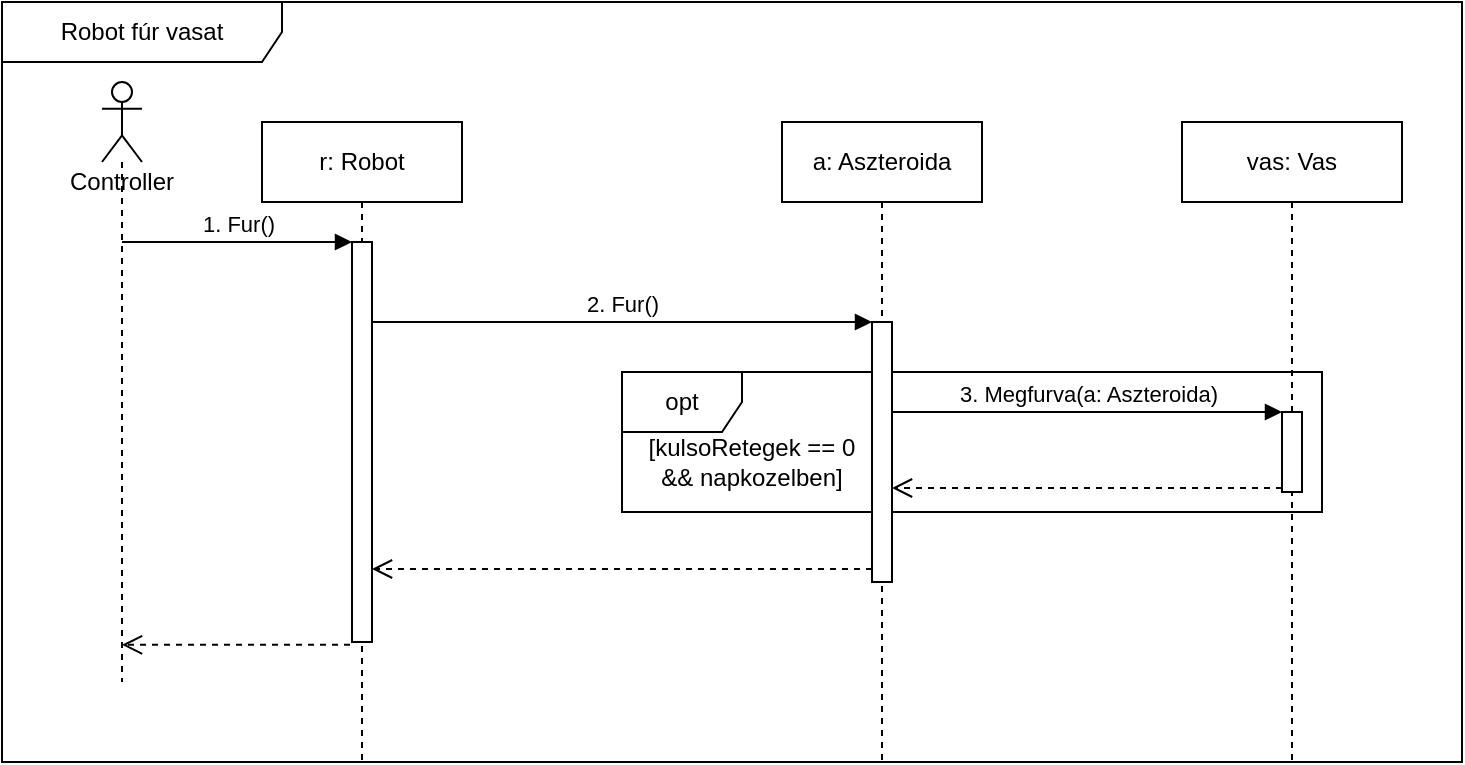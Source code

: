<mxfile version="14.4.8" type="github" pages="5">
  <diagram id="CDpCEDxQ0OrWF1zA0EX5" name="Vas">
    <mxGraphModel dx="782" dy="437" grid="1" gridSize="10" guides="1" tooltips="1" connect="1" arrows="1" fold="1" page="1" pageScale="1" pageWidth="1169" pageHeight="827" math="0" shadow="0">
      <root>
        <mxCell id="xroRfhQLQv70-I8TeShX-0" />
        <mxCell id="xroRfhQLQv70-I8TeShX-1" parent="xroRfhQLQv70-I8TeShX-0" />
        <mxCell id="YGFzv0T0JZMLWO8J6dj3-0" value="Robot fúr vasat" style="shape=umlFrame;whiteSpace=wrap;html=1;width=140;height=30;" parent="xroRfhQLQv70-I8TeShX-1" vertex="1">
          <mxGeometry x="100" y="150" width="730" height="380" as="geometry" />
        </mxCell>
        <mxCell id="YGFzv0T0JZMLWO8J6dj3-1" value="opt" style="shape=umlFrame;whiteSpace=wrap;html=1;" parent="xroRfhQLQv70-I8TeShX-1" vertex="1">
          <mxGeometry x="410" y="335" width="350" height="70" as="geometry" />
        </mxCell>
        <mxCell id="YGFzv0T0JZMLWO8J6dj3-2" value="r: Robot" style="shape=umlLifeline;perimeter=lifelinePerimeter;whiteSpace=wrap;html=1;container=1;collapsible=0;recursiveResize=0;outlineConnect=0;" parent="xroRfhQLQv70-I8TeShX-1" vertex="1">
          <mxGeometry x="230" y="210" width="100" height="320" as="geometry" />
        </mxCell>
        <mxCell id="YGFzv0T0JZMLWO8J6dj3-3" value="" style="html=1;points=[];perimeter=orthogonalPerimeter;" parent="YGFzv0T0JZMLWO8J6dj3-2" vertex="1">
          <mxGeometry x="45" y="60" width="10" height="200" as="geometry" />
        </mxCell>
        <mxCell id="YGFzv0T0JZMLWO8J6dj3-4" value="1. Fur()" style="html=1;verticalAlign=bottom;endArrow=block;entryX=0;entryY=0;" parent="YGFzv0T0JZMLWO8J6dj3-2" target="YGFzv0T0JZMLWO8J6dj3-3" edge="1">
          <mxGeometry relative="1" as="geometry">
            <mxPoint x="-70" y="60" as="sourcePoint" />
          </mxGeometry>
        </mxCell>
        <mxCell id="YGFzv0T0JZMLWO8J6dj3-5" value="a: Aszteroida" style="shape=umlLifeline;perimeter=lifelinePerimeter;whiteSpace=wrap;html=1;container=1;collapsible=0;recursiveResize=0;outlineConnect=0;" parent="xroRfhQLQv70-I8TeShX-1" vertex="1">
          <mxGeometry x="490" y="210" width="100" height="320" as="geometry" />
        </mxCell>
        <mxCell id="YGFzv0T0JZMLWO8J6dj3-6" value="" style="html=1;points=[];perimeter=orthogonalPerimeter;" parent="YGFzv0T0JZMLWO8J6dj3-5" vertex="1">
          <mxGeometry x="45" y="100" width="10" height="130" as="geometry" />
        </mxCell>
        <mxCell id="YGFzv0T0JZMLWO8J6dj3-7" value="2. Fur()" style="html=1;verticalAlign=bottom;endArrow=block;entryX=0;entryY=0;" parent="xroRfhQLQv70-I8TeShX-1" source="YGFzv0T0JZMLWO8J6dj3-3" target="YGFzv0T0JZMLWO8J6dj3-6" edge="1">
          <mxGeometry relative="1" as="geometry">
            <mxPoint x="285" y="460" as="sourcePoint" />
          </mxGeometry>
        </mxCell>
        <mxCell id="YGFzv0T0JZMLWO8J6dj3-8" value="" style="html=1;verticalAlign=bottom;endArrow=open;dashed=1;endSize=8;exitX=0;exitY=0.95;" parent="xroRfhQLQv70-I8TeShX-1" source="YGFzv0T0JZMLWO8J6dj3-6" target="YGFzv0T0JZMLWO8J6dj3-3" edge="1">
          <mxGeometry x="0.022" y="54" relative="1" as="geometry">
            <mxPoint x="280" y="556" as="targetPoint" />
            <mxPoint as="offset" />
          </mxGeometry>
        </mxCell>
        <mxCell id="YGFzv0T0JZMLWO8J6dj3-9" value="vas: Vas" style="shape=umlLifeline;perimeter=lifelinePerimeter;whiteSpace=wrap;html=1;container=1;collapsible=0;recursiveResize=0;outlineConnect=0;" parent="xroRfhQLQv70-I8TeShX-1" vertex="1">
          <mxGeometry x="690" y="210" width="110" height="320" as="geometry" />
        </mxCell>
        <mxCell id="YGFzv0T0JZMLWO8J6dj3-10" value="" style="html=1;points=[];perimeter=orthogonalPerimeter;" parent="YGFzv0T0JZMLWO8J6dj3-9" vertex="1">
          <mxGeometry x="50" y="145" width="10" height="40" as="geometry" />
        </mxCell>
        <mxCell id="YGFzv0T0JZMLWO8J6dj3-11" value="3. Megfurva(a: Aszteroida)" style="html=1;verticalAlign=bottom;endArrow=block;entryX=0;entryY=0;" parent="xroRfhQLQv70-I8TeShX-1" source="YGFzv0T0JZMLWO8J6dj3-6" target="YGFzv0T0JZMLWO8J6dj3-10" edge="1">
          <mxGeometry relative="1" as="geometry">
            <mxPoint x="539.5" y="490" as="sourcePoint" />
          </mxGeometry>
        </mxCell>
        <mxCell id="YGFzv0T0JZMLWO8J6dj3-12" value="" style="html=1;verticalAlign=bottom;endArrow=open;dashed=1;endSize=8;exitX=0;exitY=0.95;" parent="xroRfhQLQv70-I8TeShX-1" source="YGFzv0T0JZMLWO8J6dj3-10" target="YGFzv0T0JZMLWO8J6dj3-6" edge="1">
          <mxGeometry x="-0.093" y="52" relative="1" as="geometry">
            <mxPoint x="540" y="527" as="targetPoint" />
            <mxPoint as="offset" />
          </mxGeometry>
        </mxCell>
        <mxCell id="YGFzv0T0JZMLWO8J6dj3-13" value="[kulsoRetegek == 0 &amp;amp;&amp;amp; napkozelben]" style="text;html=1;strokeColor=none;fillColor=none;align=center;verticalAlign=middle;whiteSpace=wrap;rounded=0;" parent="xroRfhQLQv70-I8TeShX-1" vertex="1">
          <mxGeometry x="420" y="370" width="110" height="20" as="geometry" />
        </mxCell>
        <mxCell id="YGFzv0T0JZMLWO8J6dj3-14" value="Controller" style="shape=umlLifeline;participant=umlActor;perimeter=lifelinePerimeter;whiteSpace=wrap;html=1;container=1;collapsible=0;recursiveResize=0;verticalAlign=top;spacingTop=36;outlineConnect=0;" parent="xroRfhQLQv70-I8TeShX-1" vertex="1">
          <mxGeometry x="150" y="190" width="20" height="300" as="geometry" />
        </mxCell>
        <mxCell id="YGFzv0T0JZMLWO8J6dj3-15" value="" style="html=1;verticalAlign=bottom;endArrow=open;dashed=1;endSize=8;exitX=-0.1;exitY=1.007;exitDx=0;exitDy=0;exitPerimeter=0;" parent="xroRfhQLQv70-I8TeShX-1" source="YGFzv0T0JZMLWO8J6dj3-3" target="YGFzv0T0JZMLWO8J6dj3-14" edge="1">
          <mxGeometry x="0.236" y="77" relative="1" as="geometry">
            <mxPoint x="150" y="470" as="targetPoint" />
            <mxPoint as="offset" />
            <mxPoint x="284" y="680" as="sourcePoint" />
            <Array as="points" />
          </mxGeometry>
        </mxCell>
      </root>
    </mxGraphModel>
  </diagram>
  <diagram name="vizjeg" id="13e1069c-82ec-6db2-03f1-153e76fe0fe0">
    <mxGraphModel dx="782" dy="437" grid="1" gridSize="10" guides="1" tooltips="1" connect="1" arrows="1" fold="1" page="1" pageScale="1" pageWidth="1100" pageHeight="850" background="#ffffff" math="0" shadow="0">
      <root>
        <mxCell id="0" />
        <mxCell id="1" parent="0" />
        <mxCell id="8bqFY7UUH3lUDRtA-rW4-1" value="Robot fúr vízjeget" style="shape=umlFrame;whiteSpace=wrap;html=1;width=140;height=30;" parent="1" vertex="1">
          <mxGeometry x="90" y="170" width="640" height="380" as="geometry" />
        </mxCell>
        <mxCell id="2EFi5b2AVPdqqkM5yJUt-1" value="" style="group" parent="1" vertex="1" connectable="0">
          <mxGeometry x="290" y="355" width="380" height="160" as="geometry" />
        </mxCell>
        <mxCell id="8bqFY7UUH3lUDRtA-rW4-2" value="opt" style="shape=umlFrame;whiteSpace=wrap;html=1;" parent="2EFi5b2AVPdqqkM5yJUt-1" vertex="1">
          <mxGeometry width="380" height="160" as="geometry" />
        </mxCell>
        <mxCell id="8bqFY7UUH3lUDRtA-rW4-14" value="[kulsoRetegek == 0 &amp;amp;&amp;amp; napkozelben]" style="text;html=1;strokeColor=none;fillColor=none;align=center;verticalAlign=middle;whiteSpace=wrap;rounded=0;" parent="2EFi5b2AVPdqqkM5yJUt-1" vertex="1">
          <mxGeometry x="10" y="40" width="119.429" height="30" as="geometry" />
        </mxCell>
        <mxCell id="2EFi5b2AVPdqqkM5yJUt-6" value="" style="html=1;points=[];perimeter=orthogonalPerimeter;" parent="2EFi5b2AVPdqqkM5yJUt-1" vertex="1">
          <mxGeometry x="160" y="40" width="10" height="60" as="geometry" />
        </mxCell>
        <mxCell id="8bqFY7UUH3lUDRtA-rW4-3" value="r: Robot" style="shape=umlLifeline;perimeter=lifelinePerimeter;whiteSpace=wrap;html=1;container=1;collapsible=0;recursiveResize=0;outlineConnect=0;" parent="1" vertex="1">
          <mxGeometry x="220" y="230" width="100" height="320" as="geometry" />
        </mxCell>
        <mxCell id="8bqFY7UUH3lUDRtA-rW4-4" value="" style="html=1;points=[];perimeter=orthogonalPerimeter;" parent="8bqFY7UUH3lUDRtA-rW4-3" vertex="1">
          <mxGeometry x="45" y="60" width="10" height="240" as="geometry" />
        </mxCell>
        <mxCell id="8bqFY7UUH3lUDRtA-rW4-5" value="1. Fur()" style="html=1;verticalAlign=bottom;endArrow=block;entryX=0;entryY=0;" parent="8bqFY7UUH3lUDRtA-rW4-3" target="8bqFY7UUH3lUDRtA-rW4-4" edge="1">
          <mxGeometry relative="1" as="geometry">
            <mxPoint x="-70" y="60" as="sourcePoint" />
          </mxGeometry>
        </mxCell>
        <mxCell id="8bqFY7UUH3lUDRtA-rW4-6" value="a: Aszteroida" style="shape=umlLifeline;perimeter=lifelinePerimeter;whiteSpace=wrap;html=1;container=1;collapsible=0;recursiveResize=0;outlineConnect=0;" parent="1" vertex="1">
          <mxGeometry x="400" y="230" width="100" height="320" as="geometry" />
        </mxCell>
        <mxCell id="8bqFY7UUH3lUDRtA-rW4-7" value="" style="html=1;points=[];perimeter=orthogonalPerimeter;" parent="8bqFY7UUH3lUDRtA-rW4-6" vertex="1">
          <mxGeometry x="45" y="100" width="10" height="200" as="geometry" />
        </mxCell>
        <mxCell id="8bqFY7UUH3lUDRtA-rW4-8" value="2. Fur()" style="html=1;verticalAlign=bottom;endArrow=block;entryX=0;entryY=0;" parent="1" source="8bqFY7UUH3lUDRtA-rW4-4" target="8bqFY7UUH3lUDRtA-rW4-7" edge="1">
          <mxGeometry relative="1" as="geometry">
            <mxPoint x="275" y="480" as="sourcePoint" />
          </mxGeometry>
        </mxCell>
        <mxCell id="8bqFY7UUH3lUDRtA-rW4-9" value="" style="html=1;verticalAlign=bottom;endArrow=open;dashed=1;endSize=8;exitX=0;exitY=0.975;exitDx=0;exitDy=0;exitPerimeter=0;" parent="1" source="8bqFY7UUH3lUDRtA-rW4-7" target="8bqFY7UUH3lUDRtA-rW4-4" edge="1">
          <mxGeometry x="0.022" y="54" relative="1" as="geometry">
            <mxPoint x="270" y="576" as="targetPoint" />
            <mxPoint as="offset" />
          </mxGeometry>
        </mxCell>
        <mxCell id="8bqFY7UUH3lUDRtA-rW4-10" value="v: Vizjeg" style="shape=umlLifeline;perimeter=lifelinePerimeter;whiteSpace=wrap;html=1;container=1;collapsible=0;recursiveResize=0;outlineConnect=0;" parent="1" vertex="1">
          <mxGeometry x="580" y="230" width="110" height="270" as="geometry" />
        </mxCell>
        <mxCell id="8bqFY7UUH3lUDRtA-rW4-11" value="" style="html=1;points=[];perimeter=orthogonalPerimeter;" parent="8bqFY7UUH3lUDRtA-rW4-10" vertex="1">
          <mxGeometry x="50" y="145" width="10" height="105" as="geometry" />
        </mxCell>
        <mxCell id="2EFi5b2AVPdqqkM5yJUt-9" value="" style="shape=umlDestroy;whiteSpace=wrap;html=1;strokeWidth=3;" parent="8bqFY7UUH3lUDRtA-rW4-10" vertex="1">
          <mxGeometry x="40" y="255" width="30" height="30" as="geometry" />
        </mxCell>
        <mxCell id="8bqFY7UUH3lUDRtA-rW4-12" value="3. Megfurva(a: Aszteroida)" style="html=1;verticalAlign=bottom;endArrow=block;entryX=0;entryY=0;" parent="1" source="8bqFY7UUH3lUDRtA-rW4-7" target="8bqFY7UUH3lUDRtA-rW4-11" edge="1">
          <mxGeometry relative="1" as="geometry">
            <mxPoint x="529.5" y="510" as="sourcePoint" />
          </mxGeometry>
        </mxCell>
        <mxCell id="8bqFY7UUH3lUDRtA-rW4-13" value="" style="html=1;verticalAlign=bottom;endArrow=open;dashed=1;endSize=8;exitX=0;exitY=0.95;" parent="1" source="8bqFY7UUH3lUDRtA-rW4-11" target="8bqFY7UUH3lUDRtA-rW4-7" edge="1">
          <mxGeometry x="-0.093" y="52" relative="1" as="geometry">
            <mxPoint x="530" y="547" as="targetPoint" />
            <mxPoint as="offset" />
          </mxGeometry>
        </mxCell>
        <mxCell id="8bqFY7UUH3lUDRtA-rW4-15" value="Controller" style="shape=umlLifeline;participant=umlActor;perimeter=lifelinePerimeter;whiteSpace=wrap;html=1;container=1;collapsible=0;recursiveResize=0;verticalAlign=top;spacingTop=36;outlineConnect=0;" parent="1" vertex="1">
          <mxGeometry x="140" y="210" width="20" height="330" as="geometry" />
        </mxCell>
        <mxCell id="8bqFY7UUH3lUDRtA-rW4-16" value="" style="html=1;verticalAlign=bottom;endArrow=open;dashed=1;endSize=8;exitX=-0.1;exitY=1.007;exitDx=0;exitDy=0;exitPerimeter=0;" parent="1" source="8bqFY7UUH3lUDRtA-rW4-4" target="8bqFY7UUH3lUDRtA-rW4-15" edge="1">
          <mxGeometry x="0.236" y="77" relative="1" as="geometry">
            <mxPoint x="140" y="490" as="targetPoint" />
            <mxPoint as="offset" />
            <mxPoint x="274" y="700" as="sourcePoint" />
            <Array as="points" />
          </mxGeometry>
        </mxCell>
        <mxCell id="2EFi5b2AVPdqqkM5yJUt-7" value="4. Kinyer()" style="html=1;verticalAlign=bottom;endArrow=block;entryX=1;entryY=0;" parent="1" source="8bqFY7UUH3lUDRtA-rW4-11" target="2EFi5b2AVPdqqkM5yJUt-6" edge="1">
          <mxGeometry relative="1" as="geometry">
            <mxPoint x="520" y="395" as="sourcePoint" />
          </mxGeometry>
        </mxCell>
        <mxCell id="2EFi5b2AVPdqqkM5yJUt-8" value="v: Vizjeg" style="html=1;verticalAlign=bottom;endArrow=open;dashed=1;endSize=8;exitX=1;exitY=0.95;" parent="1" source="2EFi5b2AVPdqqkM5yJUt-6" target="8bqFY7UUH3lUDRtA-rW4-11" edge="1">
          <mxGeometry relative="1" as="geometry">
            <mxPoint x="520" y="452" as="targetPoint" />
          </mxGeometry>
        </mxCell>
      </root>
    </mxGraphModel>
  </diagram>
  <diagram id="LYxVntFBDKWVJXlRVGpD" name="urán">
    <mxGraphModel dx="782" dy="437" grid="1" gridSize="10" guides="1" tooltips="1" connect="1" arrows="1" fold="1" page="1" pageScale="1" pageWidth="1169" pageHeight="827" math="0" shadow="0">
      <root>
        <mxCell id="jmFCy8ng7Hv5kdzz33bZ-0" />
        <mxCell id="jmFCy8ng7Hv5kdzz33bZ-1" parent="jmFCy8ng7Hv5kdzz33bZ-0" />
        <mxCell id="zxYIpDab9cN8d_UvFNXW-0" value="Robot fúr uránt" style="shape=umlFrame;whiteSpace=wrap;html=1;width=140;height=30;" parent="jmFCy8ng7Hv5kdzz33bZ-1" vertex="1">
          <mxGeometry x="200" y="180" width="560" height="380" as="geometry" />
        </mxCell>
        <mxCell id="xoxjQeqoe-xvJH09MFXl-0" value="" style="group" parent="jmFCy8ng7Hv5kdzz33bZ-1" vertex="1" connectable="0">
          <mxGeometry x="350" y="365" width="350" height="175" as="geometry" />
        </mxCell>
        <mxCell id="zxYIpDab9cN8d_UvFNXW-1" value="opt" style="shape=umlFrame;whiteSpace=wrap;html=1;" parent="xoxjQeqoe-xvJH09MFXl-0" vertex="1">
          <mxGeometry width="350" height="175" as="geometry" />
        </mxCell>
        <mxCell id="zxYIpDab9cN8d_UvFNXW-13" value="[kulsoRetegek == 0 &amp;amp;&amp;amp; napkozelben]" style="text;html=1;strokeColor=none;fillColor=none;align=center;verticalAlign=middle;whiteSpace=wrap;rounded=0;" parent="xoxjQeqoe-xvJH09MFXl-0" vertex="1">
          <mxGeometry x="10" y="37.121" width="110" height="50" as="geometry" />
        </mxCell>
        <mxCell id="zxYIpDab9cN8d_UvFNXW-2" value="r: Robot" style="shape=umlLifeline;perimeter=lifelinePerimeter;whiteSpace=wrap;html=1;container=1;collapsible=0;recursiveResize=0;outlineConnect=0;" parent="jmFCy8ng7Hv5kdzz33bZ-1" vertex="1">
          <mxGeometry x="280" y="240" width="100" height="320" as="geometry" />
        </mxCell>
        <mxCell id="zxYIpDab9cN8d_UvFNXW-3" value="" style="html=1;points=[];perimeter=orthogonalPerimeter;" parent="zxYIpDab9cN8d_UvFNXW-2" vertex="1">
          <mxGeometry x="45" y="60" width="10" height="250" as="geometry" />
        </mxCell>
        <mxCell id="zxYIpDab9cN8d_UvFNXW-5" value="a: Aszteroida" style="shape=umlLifeline;perimeter=lifelinePerimeter;whiteSpace=wrap;html=1;container=1;collapsible=0;recursiveResize=0;outlineConnect=0;" parent="jmFCy8ng7Hv5kdzz33bZ-1" vertex="1">
          <mxGeometry x="430" y="240" width="100" height="320" as="geometry" />
        </mxCell>
        <mxCell id="zxYIpDab9cN8d_UvFNXW-6" value="" style="html=1;points=[];perimeter=orthogonalPerimeter;" parent="zxYIpDab9cN8d_UvFNXW-5" vertex="1">
          <mxGeometry x="45" y="100" width="10" height="210" as="geometry" />
        </mxCell>
        <mxCell id="zxYIpDab9cN8d_UvFNXW-7" value="2. Fur()" style="html=1;verticalAlign=bottom;endArrow=block;entryX=0;entryY=0;" parent="jmFCy8ng7Hv5kdzz33bZ-1" source="zxYIpDab9cN8d_UvFNXW-3" target="zxYIpDab9cN8d_UvFNXW-6" edge="1">
          <mxGeometry relative="1" as="geometry">
            <mxPoint x="365" y="490" as="sourcePoint" />
          </mxGeometry>
        </mxCell>
        <mxCell id="zxYIpDab9cN8d_UvFNXW-8" value="" style="html=1;verticalAlign=bottom;endArrow=open;dashed=1;endSize=8;exitX=-0.11;exitY=0.989;exitDx=0;exitDy=0;exitPerimeter=0;" parent="jmFCy8ng7Hv5kdzz33bZ-1" source="zxYIpDab9cN8d_UvFNXW-6" target="zxYIpDab9cN8d_UvFNXW-3" edge="1">
          <mxGeometry x="0.022" y="54" relative="1" as="geometry">
            <mxPoint x="360" y="586" as="targetPoint" />
            <mxPoint as="offset" />
          </mxGeometry>
        </mxCell>
        <mxCell id="zxYIpDab9cN8d_UvFNXW-9" value="u: Uran" style="shape=umlLifeline;perimeter=lifelinePerimeter;whiteSpace=wrap;html=1;container=1;collapsible=0;recursiveResize=0;outlineConnect=0;" parent="jmFCy8ng7Hv5kdzz33bZ-1" vertex="1">
          <mxGeometry x="590" y="240" width="110" height="320" as="geometry" />
        </mxCell>
        <mxCell id="zxYIpDab9cN8d_UvFNXW-10" value="" style="html=1;points=[];perimeter=orthogonalPerimeter;" parent="zxYIpDab9cN8d_UvFNXW-9" vertex="1">
          <mxGeometry x="50" y="145" width="10" height="145" as="geometry" />
        </mxCell>
        <mxCell id="zxYIpDab9cN8d_UvFNXW-11" value="3. Megfurva(a: Aszteroida)" style="html=1;verticalAlign=bottom;endArrow=block;entryX=0;entryY=0;" parent="jmFCy8ng7Hv5kdzz33bZ-1" source="zxYIpDab9cN8d_UvFNXW-6" target="zxYIpDab9cN8d_UvFNXW-10" edge="1">
          <mxGeometry relative="1" as="geometry">
            <mxPoint x="619.5" y="520" as="sourcePoint" />
          </mxGeometry>
        </mxCell>
        <mxCell id="zxYIpDab9cN8d_UvFNXW-12" value="" style="html=1;verticalAlign=bottom;endArrow=open;dashed=1;endSize=8;exitX=0;exitY=0.95;" parent="jmFCy8ng7Hv5kdzz33bZ-1" source="zxYIpDab9cN8d_UvFNXW-10" target="zxYIpDab9cN8d_UvFNXW-6" edge="1">
          <mxGeometry x="-0.093" y="52" relative="1" as="geometry">
            <mxPoint x="620" y="557" as="targetPoint" />
            <mxPoint as="offset" />
          </mxGeometry>
        </mxCell>
        <mxCell id="zxYIpDab9cN8d_UvFNXW-14" value="Controller" style="shape=umlLifeline;participant=umlActor;perimeter=lifelinePerimeter;whiteSpace=wrap;html=1;container=1;collapsible=0;recursiveResize=0;verticalAlign=top;spacingTop=36;outlineConnect=0;" parent="jmFCy8ng7Hv5kdzz33bZ-1" vertex="1">
          <mxGeometry x="230" y="220" width="20" height="330" as="geometry" />
        </mxCell>
        <mxCell id="zxYIpDab9cN8d_UvFNXW-15" value="" style="html=1;verticalAlign=bottom;endArrow=open;dashed=1;endSize=8;exitX=-0.1;exitY=1.007;exitDx=0;exitDy=0;exitPerimeter=0;" parent="jmFCy8ng7Hv5kdzz33bZ-1" source="zxYIpDab9cN8d_UvFNXW-3" target="zxYIpDab9cN8d_UvFNXW-14" edge="1">
          <mxGeometry x="0.236" y="77" relative="1" as="geometry">
            <mxPoint x="230" y="500" as="targetPoint" />
            <mxPoint as="offset" />
            <mxPoint x="364" y="710" as="sourcePoint" />
            <Array as="points" />
          </mxGeometry>
        </mxCell>
        <mxCell id="zxYIpDab9cN8d_UvFNXW-4" value="1. Fur()" style="html=1;verticalAlign=bottom;endArrow=block;entryX=0;entryY=0;" parent="jmFCy8ng7Hv5kdzz33bZ-1" source="zxYIpDab9cN8d_UvFNXW-14" target="zxYIpDab9cN8d_UvFNXW-3" edge="1">
          <mxGeometry relative="1" as="geometry">
            <mxPoint x="210" y="300" as="sourcePoint" />
          </mxGeometry>
        </mxCell>
      </root>
    </mxGraphModel>
  </diagram>
  <diagram id="P8kHbXw9BYw-AoUryL1_" name="urán-folyt">
    <mxGraphModel dx="782" dy="437" grid="1" gridSize="10" guides="1" tooltips="1" connect="1" arrows="1" fold="1" page="1" pageScale="1" pageWidth="1169" pageHeight="827" math="0" shadow="0">
      <root>
        <mxCell id="lV6RWOIlh8FrzK2vhsJU-0" />
        <mxCell id="lV6RWOIlh8FrzK2vhsJU-1" parent="lV6RWOIlh8FrzK2vhsJU-0" />
        <mxCell id="lV6RWOIlh8FrzK2vhsJU-2" value="Radioaktív&lt;br&gt;fúrás" style="shape=umlFrame;whiteSpace=wrap;html=1;width=80;height=50;" parent="lV6RWOIlh8FrzK2vhsJU-1" vertex="1">
          <mxGeometry x="40" y="75" width="1140" height="645" as="geometry" />
        </mxCell>
        <mxCell id="lV6RWOIlh8FrzK2vhsJU-4" value="u: Uran" style="shape=umlLifeline;perimeter=lifelinePerimeter;whiteSpace=wrap;html=1;container=1;collapsible=0;recursiveResize=0;outlineConnect=0;" parent="lV6RWOIlh8FrzK2vhsJU-1" vertex="1">
          <mxGeometry x="130" y="115" width="100" height="500" as="geometry" />
        </mxCell>
        <mxCell id="lV6RWOIlh8FrzK2vhsJU-5" value="" style="html=1;points=[];perimeter=orthogonalPerimeter;" parent="lV6RWOIlh8FrzK2vhsJU-4" vertex="1">
          <mxGeometry x="45" y="80" width="10" height="420" as="geometry" />
        </mxCell>
        <mxCell id="lV6RWOIlh8FrzK2vhsJU-6" value="1. Megfurva(a: Aszteroida)" style="html=1;verticalAlign=bottom;endArrow=block;entryX=0;entryY=0;" parent="lV6RWOIlh8FrzK2vhsJU-4" target="lV6RWOIlh8FrzK2vhsJU-5" edge="1">
          <mxGeometry relative="1" as="geometry">
            <mxPoint x="-90" y="80" as="sourcePoint" />
          </mxGeometry>
        </mxCell>
        <mxCell id="lV6RWOIlh8FrzK2vhsJU-8" value="a: Aszteroida" style="shape=umlLifeline;perimeter=lifelinePerimeter;whiteSpace=wrap;html=1;container=1;collapsible=0;recursiveResize=0;outlineConnect=0;" parent="lV6RWOIlh8FrzK2vhsJU-1" vertex="1">
          <mxGeometry x="300" y="120" width="100" height="530" as="geometry" />
        </mxCell>
        <mxCell id="lV6RWOIlh8FrzK2vhsJU-9" value="" style="html=1;points=[];perimeter=orthogonalPerimeter;" parent="lV6RWOIlh8FrzK2vhsJU-8" vertex="1">
          <mxGeometry x="45" y="110" width="10" height="360" as="geometry" />
        </mxCell>
        <mxCell id="lV6RWOIlh8FrzK2vhsJU-10" value="" style="html=1;verticalAlign=bottom;endArrow=open;dashed=1;endSize=8;exitX=0;exitY=0.95;" parent="lV6RWOIlh8FrzK2vhsJU-1" source="lV6RWOIlh8FrzK2vhsJU-9" target="lV6RWOIlh8FrzK2vhsJU-4" edge="1">
          <mxGeometry x="-0.293" y="-16" relative="1" as="geometry">
            <mxPoint x="275" y="306" as="targetPoint" />
            <mxPoint as="offset" />
          </mxGeometry>
        </mxCell>
        <mxCell id="lV6RWOIlh8FrzK2vhsJU-11" value="2. Robban()" style="html=1;verticalAlign=bottom;endArrow=block;entryX=0;entryY=0;" parent="lV6RWOIlh8FrzK2vhsJU-1" source="lV6RWOIlh8FrzK2vhsJU-4" target="lV6RWOIlh8FrzK2vhsJU-9" edge="1">
          <mxGeometry relative="1" as="geometry">
            <mxPoint x="275" y="230" as="sourcePoint" />
          </mxGeometry>
        </mxCell>
        <mxCell id="lV6RWOIlh8FrzK2vhsJU-12" value="t: Telepes" style="shape=umlLifeline;perimeter=lifelinePerimeter;whiteSpace=wrap;html=1;container=1;collapsible=0;recursiveResize=0;outlineConnect=0;" parent="lV6RWOIlh8FrzK2vhsJU-1" vertex="1">
          <mxGeometry x="450" y="120" width="100" height="450" as="geometry" />
        </mxCell>
        <mxCell id="lV6RWOIlh8FrzK2vhsJU-13" value="" style="html=1;points=[];perimeter=orthogonalPerimeter;" parent="lV6RWOIlh8FrzK2vhsJU-12" vertex="1">
          <mxGeometry x="45" y="120" width="10" height="30" as="geometry" />
        </mxCell>
        <mxCell id="lV6RWOIlh8FrzK2vhsJU-16" value="p: Palya" style="shape=umlLifeline;perimeter=lifelinePerimeter;whiteSpace=wrap;html=1;container=1;collapsible=0;recursiveResize=0;outlineConnect=0;" parent="lV6RWOIlh8FrzK2vhsJU-1" vertex="1">
          <mxGeometry x="1069" y="120" width="100" height="470" as="geometry" />
        </mxCell>
        <mxCell id="lV6RWOIlh8FrzK2vhsJU-17" value="" style="html=1;points=[];perimeter=orthogonalPerimeter;" parent="lV6RWOIlh8FrzK2vhsJU-16" vertex="1">
          <mxGeometry x="45" y="390" width="10" height="40" as="geometry" />
        </mxCell>
        <mxCell id="lV6RWOIlh8FrzK2vhsJU-18" value="3. Robbanas()" style="html=1;verticalAlign=bottom;endArrow=block;entryX=0;entryY=0;exitX=1;exitY=0.025;exitDx=0;exitDy=0;exitPerimeter=0;" parent="lV6RWOIlh8FrzK2vhsJU-1" source="lV6RWOIlh8FrzK2vhsJU-9" target="lV6RWOIlh8FrzK2vhsJU-13" edge="1">
          <mxGeometry relative="1" as="geometry">
            <mxPoint x="370" y="240" as="sourcePoint" />
          </mxGeometry>
        </mxCell>
        <mxCell id="lV6RWOIlh8FrzK2vhsJU-19" value="" style="html=1;verticalAlign=bottom;endArrow=open;dashed=1;endSize=8;exitX=0;exitY=0.95;" parent="lV6RWOIlh8FrzK2vhsJU-1" source="lV6RWOIlh8FrzK2vhsJU-13" target="lV6RWOIlh8FrzK2vhsJU-9" edge="1">
          <mxGeometry relative="1" as="geometry">
            <mxPoint x="370" y="279" as="targetPoint" />
          </mxGeometry>
        </mxCell>
        <mxCell id="lV6RWOIlh8FrzK2vhsJU-20" value="5. RemoveAszteroida(a)" style="html=1;verticalAlign=bottom;endArrow=block;entryX=0;entryY=0;" parent="lV6RWOIlh8FrzK2vhsJU-1" source="lV6RWOIlh8FrzK2vhsJU-8" target="lV6RWOIlh8FrzK2vhsJU-17" edge="1">
          <mxGeometry x="0.013" relative="1" as="geometry">
            <mxPoint x="570" y="330" as="sourcePoint" />
            <mxPoint x="1" as="offset" />
          </mxGeometry>
        </mxCell>
        <mxCell id="lV6RWOIlh8FrzK2vhsJU-21" value="" style="html=1;verticalAlign=bottom;endArrow=open;dashed=1;endSize=8;exitX=0;exitY=0.95;" parent="lV6RWOIlh8FrzK2vhsJU-1" source="lV6RWOIlh8FrzK2vhsJU-17" target="lV6RWOIlh8FrzK2vhsJU-8" edge="1">
          <mxGeometry relative="1" as="geometry">
            <mxPoint x="570" y="406" as="targetPoint" />
          </mxGeometry>
        </mxCell>
        <mxCell id="lV6RWOIlh8FrzK2vhsJU-24" value="4. RemoveSzomszed(a: Aszteroida)" style="html=1;verticalAlign=bottom;endArrow=block;" parent="lV6RWOIlh8FrzK2vhsJU-1" source="lV6RWOIlh8FrzK2vhsJU-9" target="HUpxiQa-i00Lgsz8PoEO-2" edge="1">
          <mxGeometry relative="1" as="geometry">
            <mxPoint x="390" y="385" as="sourcePoint" />
          </mxGeometry>
        </mxCell>
        <mxCell id="lV6RWOIlh8FrzK2vhsJU-25" value="" style="html=1;verticalAlign=bottom;endArrow=open;dashed=1;endSize=8;exitX=0;exitY=0.95;" parent="lV6RWOIlh8FrzK2vhsJU-1" source="lV6RWOIlh8FrzK2vhsJU-15" target="lV6RWOIlh8FrzK2vhsJU-9" edge="1">
          <mxGeometry relative="1" as="geometry">
            <mxPoint x="355" y="383" as="targetPoint" />
          </mxGeometry>
        </mxCell>
        <mxCell id="HUpxiQa-i00Lgsz8PoEO-1" value="szomsz2: Teleportkapu" style="shape=umlLifeline;perimeter=lifelinePerimeter;whiteSpace=wrap;html=1;container=1;collapsible=0;recursiveResize=0;outlineConnect=0;" parent="lV6RWOIlh8FrzK2vhsJU-1" vertex="1">
          <mxGeometry x="919" y="120" width="130" height="470" as="geometry" />
        </mxCell>
        <mxCell id="HUpxiQa-i00Lgsz8PoEO-2" value="" style="html=1;points=[];perimeter=orthogonalPerimeter;" parent="HUpxiQa-i00Lgsz8PoEO-1" vertex="1">
          <mxGeometry x="60" y="294" width="10" height="40" as="geometry" />
        </mxCell>
        <mxCell id="HUpxiQa-i00Lgsz8PoEO-0" value="szomsz1: Aszteroida" style="shape=umlLifeline;perimeter=lifelinePerimeter;whiteSpace=wrap;html=1;container=1;collapsible=0;recursiveResize=0;outlineConnect=0;" parent="lV6RWOIlh8FrzK2vhsJU-1" vertex="1">
          <mxGeometry x="759" y="120" width="130" height="460" as="geometry" />
        </mxCell>
        <mxCell id="lV6RWOIlh8FrzK2vhsJU-15" value="" style="html=1;points=[];perimeter=orthogonalPerimeter;" parent="HUpxiQa-i00Lgsz8PoEO-0" vertex="1">
          <mxGeometry x="60" y="225" width="10" height="40" as="geometry" />
        </mxCell>
        <mxCell id="lV6RWOIlh8FrzK2vhsJU-7" value="" style="html=1;verticalAlign=bottom;endArrow=open;dashed=1;endSize=8;exitX=-0.329;exitY=0.994;exitDx=0;exitDy=0;exitPerimeter=0;" parent="lV6RWOIlh8FrzK2vhsJU-1" source="lV6RWOIlh8FrzK2vhsJU-5" edge="1">
          <mxGeometry relative="1" as="geometry">
            <mxPoint x="37" y="612" as="targetPoint" />
          </mxGeometry>
        </mxCell>
        <mxCell id="HUpxiQa-i00Lgsz8PoEO-3" value="4. RemoveSzomszed(a: Aszteroida)" style="html=1;verticalAlign=bottom;endArrow=block;entryX=-0.066;entryY=0.022;entryDx=0;entryDy=0;entryPerimeter=0;" parent="lV6RWOIlh8FrzK2vhsJU-1" source="lV6RWOIlh8FrzK2vhsJU-9" target="lV6RWOIlh8FrzK2vhsJU-15" edge="1">
          <mxGeometry relative="1" as="geometry">
            <mxPoint x="359" y="350" as="sourcePoint" />
            <mxPoint x="794.5" y="414" as="targetPoint" />
          </mxGeometry>
        </mxCell>
        <mxCell id="HUpxiQa-i00Lgsz8PoEO-5" value="" style="html=1;verticalAlign=bottom;endArrow=open;dashed=1;endSize=8;" parent="lV6RWOIlh8FrzK2vhsJU-1" source="HUpxiQa-i00Lgsz8PoEO-2" target="lV6RWOIlh8FrzK2vhsJU-9" edge="1">
          <mxGeometry relative="1" as="geometry">
            <mxPoint x="365" y="460" as="targetPoint" />
            <mxPoint x="940" y="450" as="sourcePoint" />
            <Array as="points">
              <mxPoint x="750" y="450" />
            </Array>
          </mxGeometry>
        </mxCell>
        <mxCell id="HUpxiQa-i00Lgsz8PoEO-6" value="r: Robot" style="shape=umlLifeline;perimeter=lifelinePerimeter;whiteSpace=wrap;html=1;container=1;collapsible=0;recursiveResize=0;outlineConnect=0;" parent="lV6RWOIlh8FrzK2vhsJU-1" vertex="1">
          <mxGeometry x="580" y="120" width="100" height="460" as="geometry" />
        </mxCell>
        <mxCell id="jcqRFmRmgrm8aT8c9RJw-1" value="" style="html=1;points=[];perimeter=orthogonalPerimeter;" parent="HUpxiQa-i00Lgsz8PoEO-6" vertex="1">
          <mxGeometry x="45" y="170" width="10" height="30" as="geometry" />
        </mxCell>
        <mxCell id="jcqRFmRmgrm8aT8c9RJw-0" value="3. Robbanas()" style="html=1;verticalAlign=bottom;endArrow=block;entryX=0.1;entryY=0.067;entryDx=0;entryDy=0;entryPerimeter=0;" parent="lV6RWOIlh8FrzK2vhsJU-1" source="lV6RWOIlh8FrzK2vhsJU-9" target="jcqRFmRmgrm8aT8c9RJw-1" edge="1">
          <mxGeometry relative="1" as="geometry">
            <mxPoint x="350.004" y="320" as="sourcePoint" />
            <mxPoint x="495.68" y="320" as="targetPoint" />
          </mxGeometry>
        </mxCell>
        <mxCell id="jcqRFmRmgrm8aT8c9RJw-2" value="" style="html=1;verticalAlign=bottom;endArrow=open;dashed=1;endSize=8;entryX=1.2;entryY=0.25;entryDx=0;entryDy=0;entryPerimeter=0;" parent="lV6RWOIlh8FrzK2vhsJU-1" source="jcqRFmRmgrm8aT8c9RJw-1" target="lV6RWOIlh8FrzK2vhsJU-9" edge="1">
          <mxGeometry relative="1" as="geometry">
            <mxPoint x="360" y="330" as="targetPoint" />
            <mxPoint x="495.5" y="330" as="sourcePoint" />
          </mxGeometry>
        </mxCell>
        <mxCell id="4M-g-cPLXR9fZ-5eMuC5-0" value="Itt kéne a TP kapu másik szomszédjával foglalkozni nem?" style="shape=callout;whiteSpace=wrap;html=1;perimeter=calloutPerimeter;" parent="lV6RWOIlh8FrzK2vhsJU-1" vertex="1">
          <mxGeometry x="940" y="305" width="120" height="80" as="geometry" />
        </mxCell>
        <mxCell id="HzssWzbbAgy_aTg6rr15-0" value="Ezzel itt mi a szitu?" style="shape=callout;whiteSpace=wrap;html=1;perimeter=calloutPerimeter;" parent="lV6RWOIlh8FrzK2vhsJU-1" vertex="1">
          <mxGeometry x="1040" y="410" width="120" height="80" as="geometry" />
        </mxCell>
      </root>
    </mxGraphModel>
  </diagram>
  <diagram id="SUpyBKdeYvnhuWhUGH0t" name="Szen">
    <mxGraphModel dx="782" dy="437" grid="1" gridSize="10" guides="1" tooltips="1" connect="1" arrows="1" fold="1" page="1" pageScale="1" pageWidth="1169" pageHeight="827" math="0" shadow="0">
      <root>
        <mxCell id="B_OEtBdegU5DsNwxrJ19-0" />
        <mxCell id="B_OEtBdegU5DsNwxrJ19-1" parent="B_OEtBdegU5DsNwxrJ19-0" />
        <mxCell id="Ez5X9ZRmJf39nqyiPll7-0" value="Robot fúr szenet" style="shape=umlFrame;whiteSpace=wrap;html=1;width=140;height=30;" parent="B_OEtBdegU5DsNwxrJ19-1" vertex="1">
          <mxGeometry x="100" y="150" width="730" height="380" as="geometry" />
        </mxCell>
        <mxCell id="Ez5X9ZRmJf39nqyiPll7-1" value="opt" style="shape=umlFrame;whiteSpace=wrap;html=1;" parent="B_OEtBdegU5DsNwxrJ19-1" vertex="1">
          <mxGeometry x="410" y="335" width="350" height="70" as="geometry" />
        </mxCell>
        <mxCell id="Ez5X9ZRmJf39nqyiPll7-2" value="r: Robot" style="shape=umlLifeline;perimeter=lifelinePerimeter;whiteSpace=wrap;html=1;container=1;collapsible=0;recursiveResize=0;outlineConnect=0;" parent="B_OEtBdegU5DsNwxrJ19-1" vertex="1">
          <mxGeometry x="230" y="210" width="100" height="320" as="geometry" />
        </mxCell>
        <mxCell id="Ez5X9ZRmJf39nqyiPll7-3" value="" style="html=1;points=[];perimeter=orthogonalPerimeter;" parent="Ez5X9ZRmJf39nqyiPll7-2" vertex="1">
          <mxGeometry x="45" y="60" width="10" height="200" as="geometry" />
        </mxCell>
        <mxCell id="Ez5X9ZRmJf39nqyiPll7-4" value="1. Fur()" style="html=1;verticalAlign=bottom;endArrow=block;entryX=0;entryY=0;" parent="Ez5X9ZRmJf39nqyiPll7-2" target="Ez5X9ZRmJf39nqyiPll7-3" edge="1">
          <mxGeometry relative="1" as="geometry">
            <mxPoint x="-70" y="60" as="sourcePoint" />
          </mxGeometry>
        </mxCell>
        <mxCell id="Ez5X9ZRmJf39nqyiPll7-5" value="a: Aszteroida" style="shape=umlLifeline;perimeter=lifelinePerimeter;whiteSpace=wrap;html=1;container=1;collapsible=0;recursiveResize=0;outlineConnect=0;" parent="B_OEtBdegU5DsNwxrJ19-1" vertex="1">
          <mxGeometry x="490" y="210" width="100" height="320" as="geometry" />
        </mxCell>
        <mxCell id="Ez5X9ZRmJf39nqyiPll7-6" value="" style="html=1;points=[];perimeter=orthogonalPerimeter;" parent="Ez5X9ZRmJf39nqyiPll7-5" vertex="1">
          <mxGeometry x="45" y="100" width="10" height="130" as="geometry" />
        </mxCell>
        <mxCell id="Ez5X9ZRmJf39nqyiPll7-7" value="2. Fur()" style="html=1;verticalAlign=bottom;endArrow=block;entryX=0;entryY=0;" parent="B_OEtBdegU5DsNwxrJ19-1" source="Ez5X9ZRmJf39nqyiPll7-3" target="Ez5X9ZRmJf39nqyiPll7-6" edge="1">
          <mxGeometry relative="1" as="geometry">
            <mxPoint x="285" y="460" as="sourcePoint" />
          </mxGeometry>
        </mxCell>
        <mxCell id="Ez5X9ZRmJf39nqyiPll7-8" value="" style="html=1;verticalAlign=bottom;endArrow=open;dashed=1;endSize=8;exitX=0;exitY=0.95;" parent="B_OEtBdegU5DsNwxrJ19-1" source="Ez5X9ZRmJf39nqyiPll7-6" target="Ez5X9ZRmJf39nqyiPll7-3" edge="1">
          <mxGeometry x="0.022" y="54" relative="1" as="geometry">
            <mxPoint x="280" y="556" as="targetPoint" />
            <mxPoint as="offset" />
          </mxGeometry>
        </mxCell>
        <mxCell id="Ez5X9ZRmJf39nqyiPll7-9" value="szen: Szen" style="shape=umlLifeline;perimeter=lifelinePerimeter;whiteSpace=wrap;html=1;container=1;collapsible=0;recursiveResize=0;outlineConnect=0;" parent="B_OEtBdegU5DsNwxrJ19-1" vertex="1">
          <mxGeometry x="690" y="210" width="110" height="320" as="geometry" />
        </mxCell>
        <mxCell id="Ez5X9ZRmJf39nqyiPll7-10" value="" style="html=1;points=[];perimeter=orthogonalPerimeter;" parent="Ez5X9ZRmJf39nqyiPll7-9" vertex="1">
          <mxGeometry x="50" y="145" width="10" height="40" as="geometry" />
        </mxCell>
        <mxCell id="Ez5X9ZRmJf39nqyiPll7-11" value="3. Megfurva(a: Aszteroida)" style="html=1;verticalAlign=bottom;endArrow=block;entryX=0;entryY=0;" parent="B_OEtBdegU5DsNwxrJ19-1" source="Ez5X9ZRmJf39nqyiPll7-6" target="Ez5X9ZRmJf39nqyiPll7-10" edge="1">
          <mxGeometry relative="1" as="geometry">
            <mxPoint x="539.5" y="490" as="sourcePoint" />
          </mxGeometry>
        </mxCell>
        <mxCell id="Ez5X9ZRmJf39nqyiPll7-12" value="" style="html=1;verticalAlign=bottom;endArrow=open;dashed=1;endSize=8;exitX=0;exitY=0.95;" parent="B_OEtBdegU5DsNwxrJ19-1" source="Ez5X9ZRmJf39nqyiPll7-10" target="Ez5X9ZRmJf39nqyiPll7-6" edge="1">
          <mxGeometry x="-0.093" y="52" relative="1" as="geometry">
            <mxPoint x="540" y="527" as="targetPoint" />
            <mxPoint as="offset" />
          </mxGeometry>
        </mxCell>
        <mxCell id="Ez5X9ZRmJf39nqyiPll7-13" value="[kulsoRetegek == 0 &amp;amp;&amp;amp; napkozelben]" style="text;html=1;strokeColor=none;fillColor=none;align=center;verticalAlign=middle;whiteSpace=wrap;rounded=0;" parent="B_OEtBdegU5DsNwxrJ19-1" vertex="1">
          <mxGeometry x="420" y="370" width="110" height="20" as="geometry" />
        </mxCell>
        <mxCell id="Ez5X9ZRmJf39nqyiPll7-14" value="Controller" style="shape=umlLifeline;participant=umlActor;perimeter=lifelinePerimeter;whiteSpace=wrap;html=1;container=1;collapsible=0;recursiveResize=0;verticalAlign=top;spacingTop=36;outlineConnect=0;" parent="B_OEtBdegU5DsNwxrJ19-1" vertex="1">
          <mxGeometry x="150" y="190" width="20" height="300" as="geometry" />
        </mxCell>
        <mxCell id="Ez5X9ZRmJf39nqyiPll7-15" value="" style="html=1;verticalAlign=bottom;endArrow=open;dashed=1;endSize=8;exitX=-0.1;exitY=1.007;exitDx=0;exitDy=0;exitPerimeter=0;" parent="B_OEtBdegU5DsNwxrJ19-1" source="Ez5X9ZRmJf39nqyiPll7-3" target="Ez5X9ZRmJf39nqyiPll7-14" edge="1">
          <mxGeometry x="0.236" y="77" relative="1" as="geometry">
            <mxPoint x="150" y="470" as="targetPoint" />
            <mxPoint as="offset" />
            <mxPoint x="284" y="680" as="sourcePoint" />
            <Array as="points" />
          </mxGeometry>
        </mxCell>
      </root>
    </mxGraphModel>
  </diagram>
</mxfile>
